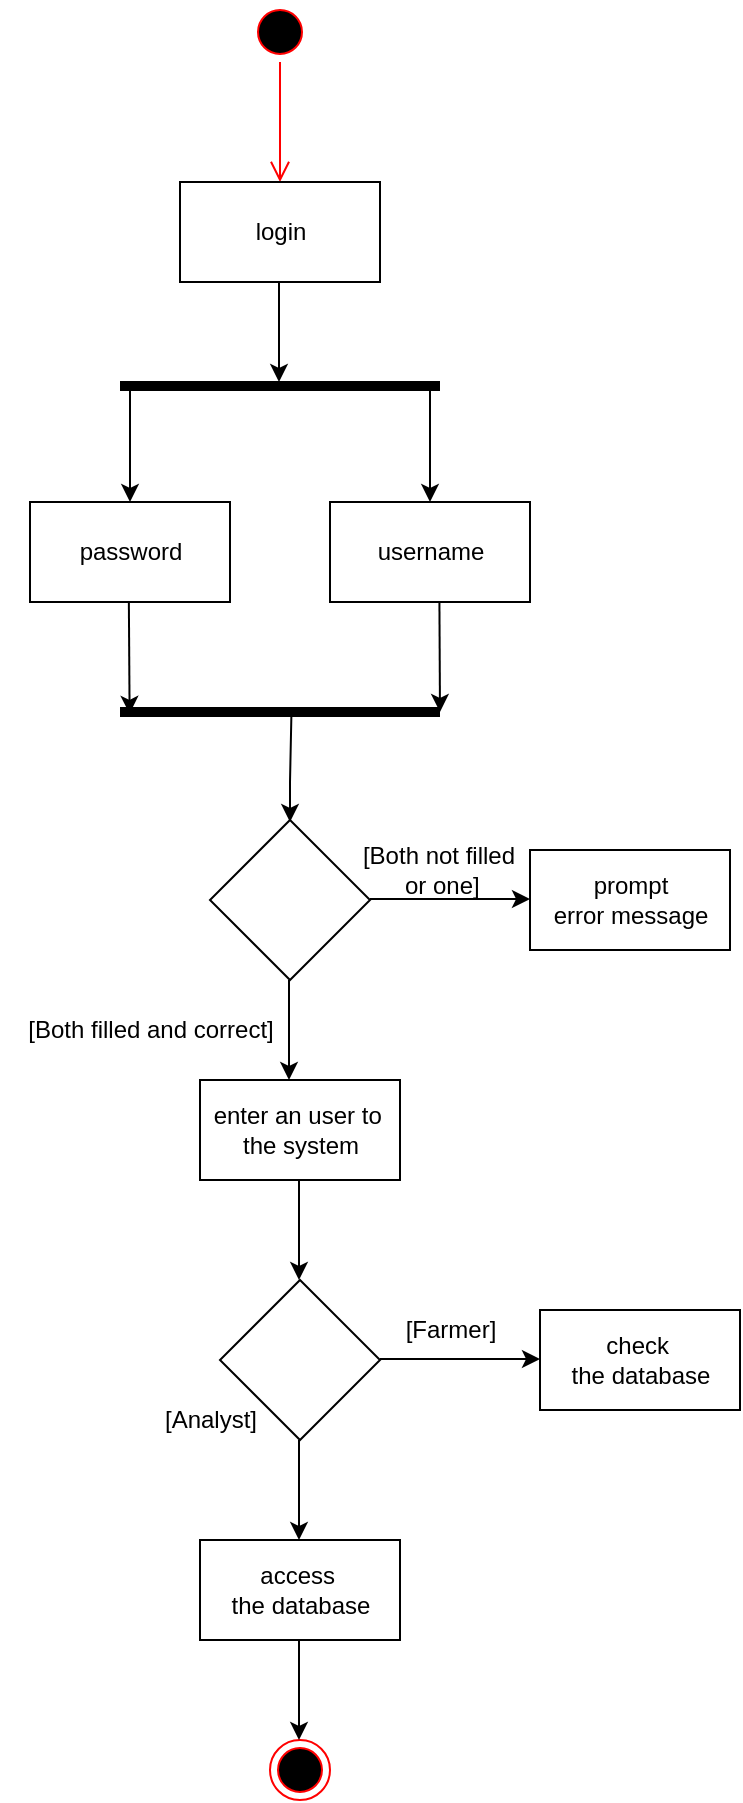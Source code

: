 <mxfile version="18.0.6" type="device"><diagram id="PfcyWRYoWKfz8_rl8vIT" name="Page-1"><mxGraphModel dx="1887" dy="1200" grid="1" gridSize="10" guides="1" tooltips="1" connect="1" arrows="1" fold="1" page="1" pageScale="1" pageWidth="850" pageHeight="1100" math="0" shadow="0"><root><mxCell id="0"/><mxCell id="1" parent="0"/><mxCell id="hqg04vtfez_rXK1KauTG-1" value="" style="ellipse;html=1;shape=startState;fillColor=#000000;strokeColor=#ff0000;" parent="1" vertex="1"><mxGeometry x="370" width="30" height="30" as="geometry"/></mxCell><mxCell id="hqg04vtfez_rXK1KauTG-2" value="" style="edgeStyle=orthogonalEdgeStyle;html=1;verticalAlign=bottom;endArrow=open;endSize=8;strokeColor=#ff0000;rounded=0;" parent="1" source="hqg04vtfez_rXK1KauTG-1" edge="1"><mxGeometry relative="1" as="geometry"><mxPoint x="385" y="90" as="targetPoint"/></mxGeometry></mxCell><mxCell id="hqg04vtfez_rXK1KauTG-3" value="login" style="html=1;dashed=0;whitespace=wrap;" parent="1" vertex="1"><mxGeometry x="335" y="90" width="100" height="50" as="geometry"/></mxCell><mxCell id="hqg04vtfez_rXK1KauTG-4" value="" style="endArrow=classic;html=1;rounded=0;" parent="1" edge="1"><mxGeometry width="50" height="50" relative="1" as="geometry"><mxPoint x="384.5" y="140" as="sourcePoint"/><mxPoint x="384.5" y="190" as="targetPoint"/></mxGeometry></mxCell><mxCell id="hqg04vtfez_rXK1KauTG-5" value="" style="line;strokeWidth=5;html=1;" parent="1" vertex="1"><mxGeometry x="305" y="187" width="160" height="10" as="geometry"/></mxCell><mxCell id="hqg04vtfez_rXK1KauTG-7" value="" style="endArrow=classic;html=1;rounded=0;entryX=0.5;entryY=0;entryDx=0;entryDy=0;" parent="1" edge="1" target="hqg04vtfez_rXK1KauTG-9"><mxGeometry width="50" height="50" relative="1" as="geometry"><mxPoint x="310" y="194" as="sourcePoint"/><mxPoint x="310" y="244" as="targetPoint"/></mxGeometry></mxCell><mxCell id="hqg04vtfez_rXK1KauTG-8" value="" style="endArrow=classic;html=1;rounded=0;entryX=0.5;entryY=0;entryDx=0;entryDy=0;" parent="1" edge="1" target="hqg04vtfez_rXK1KauTG-10"><mxGeometry width="50" height="50" relative="1" as="geometry"><mxPoint x="460" y="194" as="sourcePoint"/><mxPoint x="460" y="244" as="targetPoint"/></mxGeometry></mxCell><mxCell id="hqg04vtfez_rXK1KauTG-9" value="password" style="html=1;dashed=0;whitespace=wrap;" parent="1" vertex="1"><mxGeometry x="260" y="250" width="100" height="50" as="geometry"/></mxCell><mxCell id="hqg04vtfez_rXK1KauTG-10" value="username" style="html=1;dashed=0;whitespace=wrap;" parent="1" vertex="1"><mxGeometry x="410" y="250" width="100" height="50" as="geometry"/></mxCell><mxCell id="hqg04vtfez_rXK1KauTG-11" value="" style="endArrow=classic;html=1;rounded=0;entryX=0.03;entryY=0.591;entryDx=0;entryDy=0;entryPerimeter=0;" parent="1" edge="1" target="hqg04vtfez_rXK1KauTG-14"><mxGeometry width="50" height="50" relative="1" as="geometry"><mxPoint x="309.43" y="300" as="sourcePoint"/><mxPoint x="309.43" y="350" as="targetPoint"/></mxGeometry></mxCell><mxCell id="hqg04vtfez_rXK1KauTG-12" value="" style="endArrow=classic;html=1;rounded=0;entryX=1;entryY=0.5;entryDx=0;entryDy=0;entryPerimeter=0;" parent="1" edge="1" target="hqg04vtfez_rXK1KauTG-14"><mxGeometry width="50" height="50" relative="1" as="geometry"><mxPoint x="464.71" y="300" as="sourcePoint"/><mxPoint x="464.71" y="350" as="targetPoint"/></mxGeometry></mxCell><mxCell id="hqg04vtfez_rXK1KauTG-14" value="" style="line;strokeWidth=5;html=1;" parent="1" vertex="1"><mxGeometry x="305" y="350" width="160" height="10" as="geometry"/></mxCell><mxCell id="hqg04vtfez_rXK1KauTG-15" value="" style="endArrow=classic;html=1;rounded=0;exitX=0.536;exitY=0.363;exitDx=0;exitDy=0;exitPerimeter=0;" parent="1" edge="1" source="hqg04vtfez_rXK1KauTG-14"><mxGeometry width="50" height="50" relative="1" as="geometry"><mxPoint x="390" y="360" as="sourcePoint"/><mxPoint x="390" y="410" as="targetPoint"/><Array as="points"><mxPoint x="390" y="390"/></Array></mxGeometry></mxCell><mxCell id="hqg04vtfez_rXK1KauTG-16" value="" style="rhombus;whiteSpace=wrap;html=1;" parent="1" vertex="1"><mxGeometry x="350" y="409" width="80" height="80" as="geometry"/></mxCell><mxCell id="hqg04vtfez_rXK1KauTG-17" value="" style="endArrow=classic;html=1;rounded=0;" parent="1" edge="1"><mxGeometry width="50" height="50" relative="1" as="geometry"><mxPoint x="430" y="448.5" as="sourcePoint"/><mxPoint x="510" y="448.5" as="targetPoint"/></mxGeometry></mxCell><mxCell id="hqg04vtfez_rXK1KauTG-18" value="[Both not filled&lt;br&gt;&amp;nbsp;or one]" style="text;html=1;align=center;verticalAlign=middle;resizable=0;points=[];autosize=1;strokeColor=none;fillColor=none;" parent="1" vertex="1"><mxGeometry x="419" y="419" width="90" height="30" as="geometry"/></mxCell><mxCell id="hqg04vtfez_rXK1KauTG-21" value="prompt&lt;br&gt;error message" style="html=1;dashed=0;whitespace=wrap;" parent="1" vertex="1"><mxGeometry x="510" y="424" width="100" height="50" as="geometry"/></mxCell><mxCell id="hqg04vtfez_rXK1KauTG-22" value="" style="endArrow=classic;html=1;rounded=0;" parent="1" edge="1"><mxGeometry width="50" height="50" relative="1" as="geometry"><mxPoint x="389.5" y="489" as="sourcePoint"/><mxPoint x="389.5" y="539" as="targetPoint"/></mxGeometry></mxCell><mxCell id="hqg04vtfez_rXK1KauTG-23" value="[Both filled and correct]" style="text;html=1;align=center;verticalAlign=middle;resizable=0;points=[];autosize=1;strokeColor=none;fillColor=none;" parent="1" vertex="1"><mxGeometry x="245" y="499" width="150" height="30" as="geometry"/></mxCell><mxCell id="hqg04vtfez_rXK1KauTG-24" value="enter an user to&amp;nbsp;&lt;br&gt;the system" style="html=1;dashed=0;whitespace=wrap;" parent="1" vertex="1"><mxGeometry x="345" y="539" width="100" height="50" as="geometry"/></mxCell><mxCell id="hqg04vtfez_rXK1KauTG-25" value="" style="endArrow=classic;html=1;rounded=0;" parent="1" edge="1"><mxGeometry width="50" height="50" relative="1" as="geometry"><mxPoint x="394.5" y="589" as="sourcePoint"/><mxPoint x="394.5" y="639" as="targetPoint"/><Array as="points"><mxPoint x="394.5" y="609"/></Array></mxGeometry></mxCell><mxCell id="hqg04vtfez_rXK1KauTG-26" value="" style="rhombus;whiteSpace=wrap;html=1;" parent="1" vertex="1"><mxGeometry x="355" y="639" width="80" height="80" as="geometry"/></mxCell><mxCell id="hqg04vtfez_rXK1KauTG-27" value="" style="endArrow=classic;html=1;rounded=0;" parent="1" edge="1"><mxGeometry width="50" height="50" relative="1" as="geometry"><mxPoint x="435" y="678.5" as="sourcePoint"/><mxPoint x="515" y="678.5" as="targetPoint"/></mxGeometry></mxCell><mxCell id="hqg04vtfez_rXK1KauTG-28" value="[Farmer]" style="text;html=1;align=center;verticalAlign=middle;resizable=0;points=[];autosize=1;strokeColor=none;fillColor=none;" parent="1" vertex="1"><mxGeometry x="435" y="649" width="70" height="30" as="geometry"/></mxCell><mxCell id="hqg04vtfez_rXK1KauTG-29" value="" style="endArrow=classic;html=1;rounded=0;" parent="1" edge="1"><mxGeometry width="50" height="50" relative="1" as="geometry"><mxPoint x="394.5" y="719" as="sourcePoint"/><mxPoint x="394.5" y="769" as="targetPoint"/><Array as="points"><mxPoint x="394.5" y="739"/></Array></mxGeometry></mxCell><mxCell id="hqg04vtfez_rXK1KauTG-30" value="[Analyst]" style="text;html=1;align=center;verticalAlign=middle;resizable=0;points=[];autosize=1;strokeColor=none;fillColor=none;" parent="1" vertex="1"><mxGeometry x="315" y="694" width="70" height="30" as="geometry"/></mxCell><mxCell id="hqg04vtfez_rXK1KauTG-33" value="check&amp;nbsp;&lt;br&gt;the database" style="html=1;dashed=0;whitespace=wrap;" parent="1" vertex="1"><mxGeometry x="515" y="654" width="100" height="50" as="geometry"/></mxCell><mxCell id="hqg04vtfez_rXK1KauTG-34" value="access&amp;nbsp;&lt;br&gt;the database" style="html=1;dashed=0;whitespace=wrap;" parent="1" vertex="1"><mxGeometry x="345" y="769" width="100" height="50" as="geometry"/></mxCell><mxCell id="hqg04vtfez_rXK1KauTG-35" value="" style="ellipse;html=1;shape=endState;fillColor=#000000;strokeColor=#ff0000;" parent="1" vertex="1"><mxGeometry x="380" y="869" width="30" height="30" as="geometry"/></mxCell><mxCell id="hqg04vtfez_rXK1KauTG-36" value="" style="endArrow=classic;html=1;rounded=0;" parent="1" edge="1"><mxGeometry width="50" height="50" relative="1" as="geometry"><mxPoint x="394.5" y="819" as="sourcePoint"/><mxPoint x="394.5" y="869" as="targetPoint"/></mxGeometry></mxCell></root></mxGraphModel></diagram></mxfile>